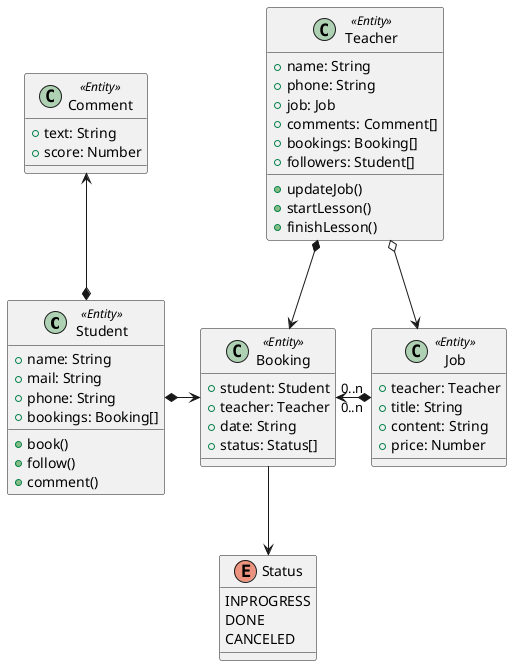 @startuml FreelanceTeacherMarket

class Student <<Entity>> {
    +name: String
    +mail: String
    +phone: String
    +bookings: Booking[]
    +book()
    +follow()
    +comment()
}

class Teacher <<Entity>> {
    +name: String
    +phone: String
    +job: Job
    +comments: Comment[]
    +bookings: Booking[]
    +followers: Student[]
    +updateJob()
    +startLesson()
    +finishLesson()
}

class Booking <<Entity>> {
    +student: Student
    +teacher: Teacher
    +date: String
    +status: Status[]
}

class Comment <<Entity>> {
    +text: String
    +score: Number
}

class Job <<Entity>> {
    +teacher: Teacher
    +title: String
    +content: String
    +price: Number
}

enum Status {
    INPROGRESS
    DONE
    CANCELED
}

Booking -down-> Status
Student *-up-> Comment
Student *-right-> Booking
Teacher *--> Booking
Teacher o--> Job
Job "0..n" *-left-> "0..n" Booking


@enduml